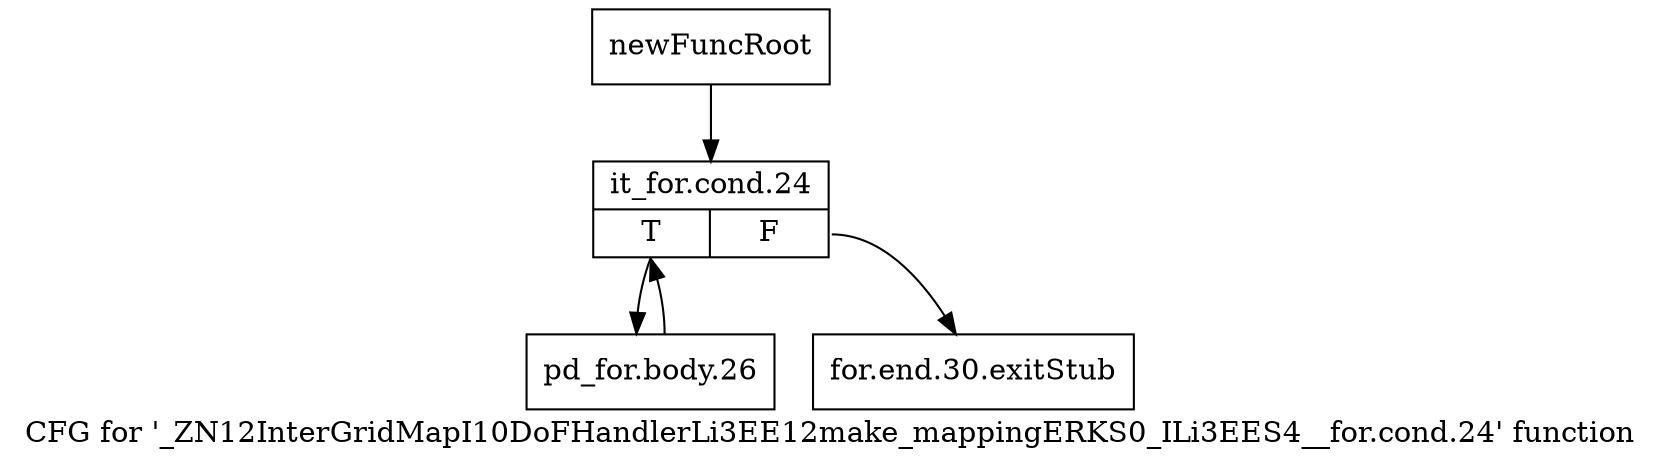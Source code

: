 digraph "CFG for '_ZN12InterGridMapI10DoFHandlerLi3EE12make_mappingERKS0_ILi3EES4__for.cond.24' function" {
	label="CFG for '_ZN12InterGridMapI10DoFHandlerLi3EE12make_mappingERKS0_ILi3EES4__for.cond.24' function";

	Node0x9476790 [shape=record,label="{newFuncRoot}"];
	Node0x9476790 -> Node0x9476830;
	Node0x94767e0 [shape=record,label="{for.end.30.exitStub}"];
	Node0x9476830 [shape=record,label="{it_for.cond.24|{<s0>T|<s1>F}}"];
	Node0x9476830:s0 -> Node0x9476880;
	Node0x9476830:s1 -> Node0x94767e0;
	Node0x9476880 [shape=record,label="{pd_for.body.26}"];
	Node0x9476880 -> Node0x9476830;
}
